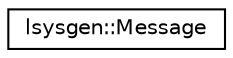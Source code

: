 digraph "Graphical Class Hierarchy"
{
 // LATEX_PDF_SIZE
  edge [fontname="Helvetica",fontsize="10",labelfontname="Helvetica",labelfontsize="10"];
  node [fontname="Helvetica",fontsize="10",shape=record];
  rankdir="LR";
  Node0 [label="lsysgen::Message",height=0.2,width=0.4,color="black", fillcolor="white", style="filled",URL="$classlsysgen_1_1Message.html",tooltip=" "];
}
